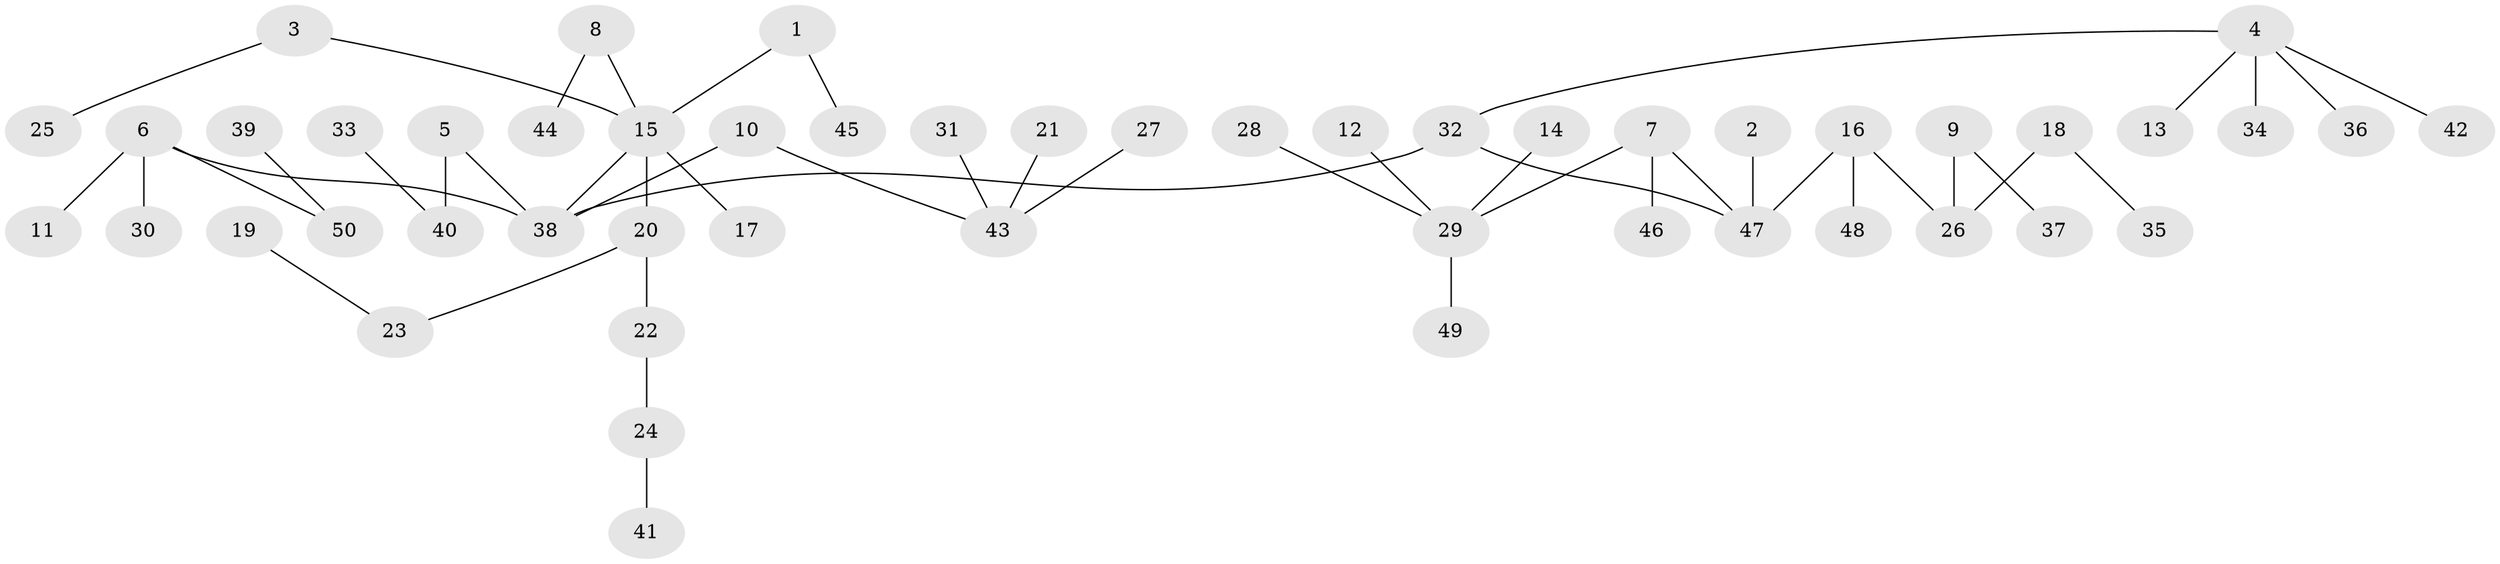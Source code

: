 // original degree distribution, {7: 0.020202020202020204, 5: 0.04040404040404041, 2: 0.3333333333333333, 1: 0.46464646464646464, 3: 0.08080808080808081, 4: 0.050505050505050504, 6: 0.010101010101010102}
// Generated by graph-tools (version 1.1) at 2025/02/03/09/25 03:02:18]
// undirected, 50 vertices, 49 edges
graph export_dot {
graph [start="1"]
  node [color=gray90,style=filled];
  1;
  2;
  3;
  4;
  5;
  6;
  7;
  8;
  9;
  10;
  11;
  12;
  13;
  14;
  15;
  16;
  17;
  18;
  19;
  20;
  21;
  22;
  23;
  24;
  25;
  26;
  27;
  28;
  29;
  30;
  31;
  32;
  33;
  34;
  35;
  36;
  37;
  38;
  39;
  40;
  41;
  42;
  43;
  44;
  45;
  46;
  47;
  48;
  49;
  50;
  1 -- 15 [weight=1.0];
  1 -- 45 [weight=1.0];
  2 -- 47 [weight=1.0];
  3 -- 15 [weight=1.0];
  3 -- 25 [weight=1.0];
  4 -- 13 [weight=1.0];
  4 -- 32 [weight=1.0];
  4 -- 34 [weight=1.0];
  4 -- 36 [weight=1.0];
  4 -- 42 [weight=1.0];
  5 -- 38 [weight=1.0];
  5 -- 40 [weight=1.0];
  6 -- 11 [weight=1.0];
  6 -- 30 [weight=1.0];
  6 -- 38 [weight=1.0];
  6 -- 50 [weight=1.0];
  7 -- 29 [weight=1.0];
  7 -- 46 [weight=1.0];
  7 -- 47 [weight=1.0];
  8 -- 15 [weight=1.0];
  8 -- 44 [weight=1.0];
  9 -- 26 [weight=1.0];
  9 -- 37 [weight=1.0];
  10 -- 38 [weight=1.0];
  10 -- 43 [weight=1.0];
  12 -- 29 [weight=1.0];
  14 -- 29 [weight=1.0];
  15 -- 17 [weight=1.0];
  15 -- 20 [weight=1.0];
  15 -- 38 [weight=1.0];
  16 -- 26 [weight=1.0];
  16 -- 47 [weight=1.0];
  16 -- 48 [weight=1.0];
  18 -- 26 [weight=1.0];
  18 -- 35 [weight=1.0];
  19 -- 23 [weight=1.0];
  20 -- 22 [weight=1.0];
  20 -- 23 [weight=1.0];
  21 -- 43 [weight=1.0];
  22 -- 24 [weight=1.0];
  24 -- 41 [weight=1.0];
  27 -- 43 [weight=1.0];
  28 -- 29 [weight=1.0];
  29 -- 49 [weight=1.0];
  31 -- 43 [weight=1.0];
  32 -- 38 [weight=1.0];
  32 -- 47 [weight=1.0];
  33 -- 40 [weight=1.0];
  39 -- 50 [weight=1.0];
}
